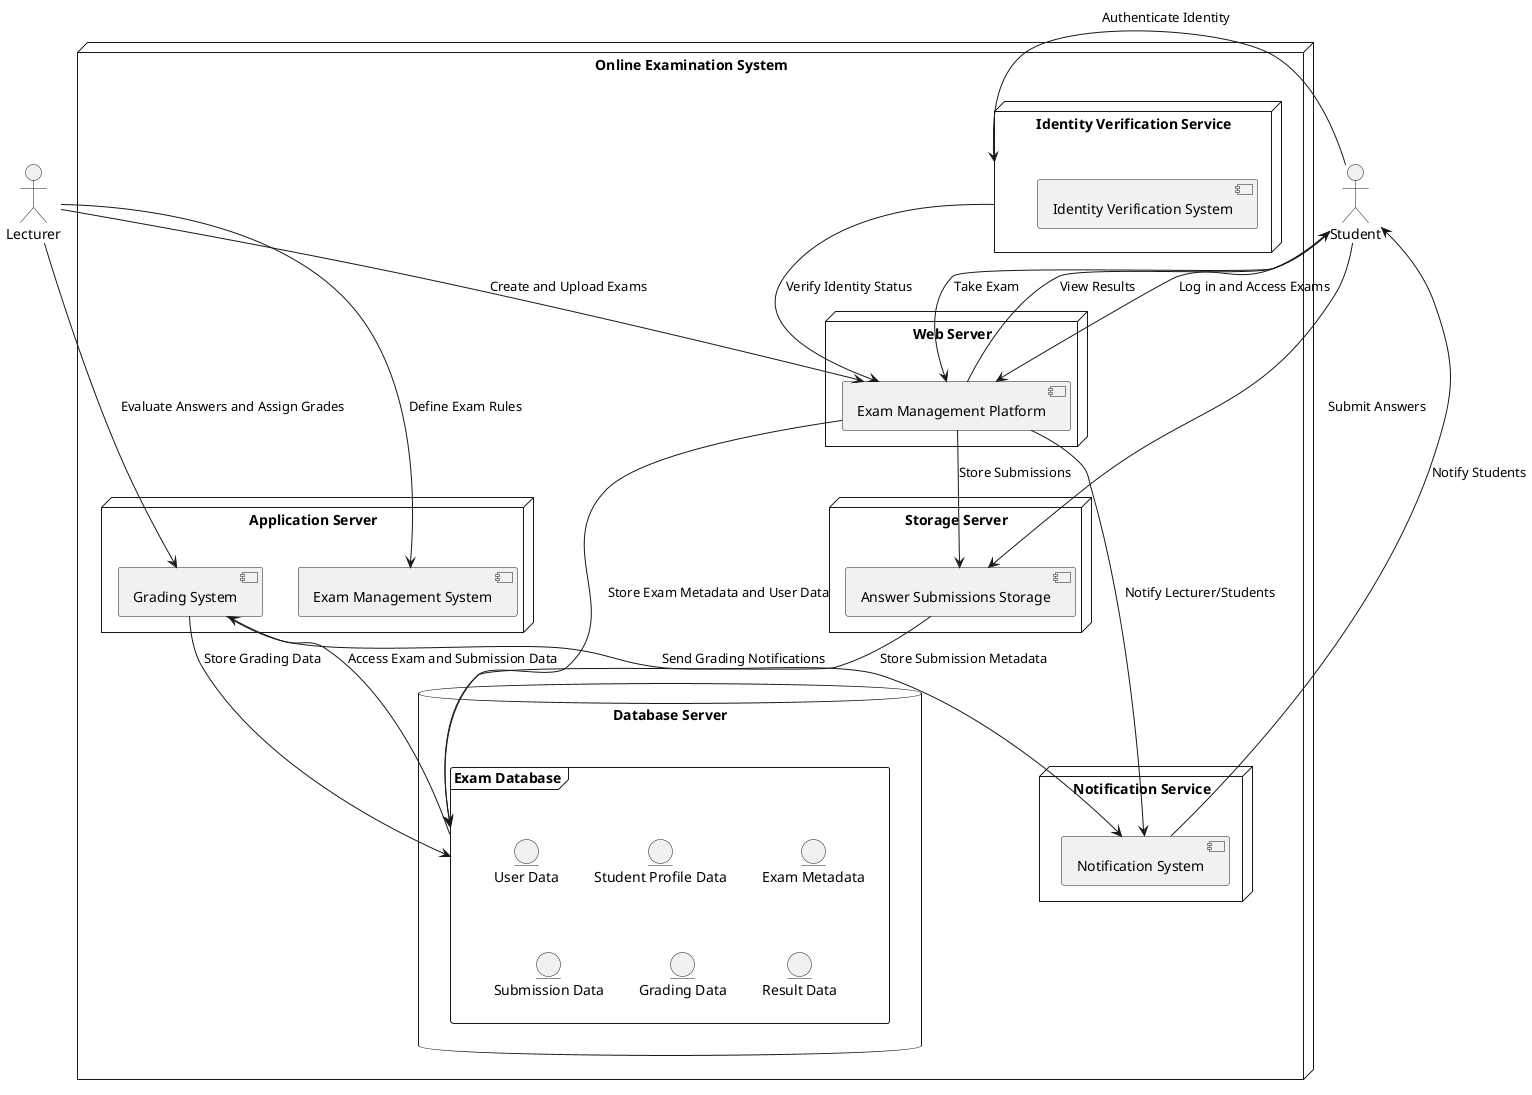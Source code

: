 @startuml

' Define Nodes (Physical or Virtual Machines/Services)
node "Online Examination System" as onlineExamSystem {
  
  node "Web Server" as webServer {
    component "Exam Management Platform" as examPlatform
  }

  node "Identity Verification Service" as idVerificationService {
    component "Identity Verification System" as identitySystem
  }

  node "Application Server" as appServer {
    component "Exam Management System" as examSystem
    component "Grading System" as gradingSystem
  }

  database "Database Server" as dbServer {
    frame "Exam Database" as examDatabase {
      entity "User Data"
      entity "Student Profile Data"
      entity "Exam Metadata"
      entity "Submission Data"
      entity "Grading Data"
      entity "Result Data"
    }
  }

  node "Storage Server" as storageServer {
    component "Answer Submissions Storage" as submissionStorage
  }

  node "Notification Service" as notificationService {
    component "Notification System" as notificationSystem
  }
  
}

' Define Actors
actor "Lecturer" as lecturer
actor "Student" as student

' Relationships and Interactions
lecturer --> examPlatform : "Create and Upload Exams"
lecturer --> examSystem : "Define Exam Rules"
lecturer --> gradingSystem : "Evaluate Answers and Assign Grades"
gradingSystem --> examDatabase : "Store Grading Data"
gradingSystem --> notificationSystem : "Send Grading Notifications"
notificationSystem --> student : "Notify Students"

student --> examPlatform : "Log in and Access Exams"
student --> idVerificationService : "Authenticate Identity"
idVerificationService --> examPlatform : "Verify Identity Status"
student --> examPlatform : "Take Exam"
student --> submissionStorage : "Submit Answers"
examPlatform --> submissionStorage : "Store Submissions"
submissionStorage --> examDatabase : "Store Submission Metadata"

examPlatform --> notificationSystem : "Notify Lecturer/Students"
examPlatform --> examDatabase : "Store Exam Metadata and User Data"
examDatabase --> gradingSystem : "Access Exam and Submission Data"
examPlatform --> student : "View Results"

@enduml
